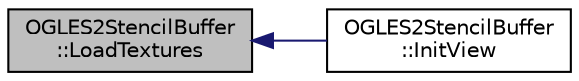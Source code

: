 digraph "OGLES2StencilBuffer::LoadTextures"
{
  edge [fontname="Helvetica",fontsize="10",labelfontname="Helvetica",labelfontsize="10"];
  node [fontname="Helvetica",fontsize="10",shape=record];
  rankdir="LR";
  Node1 [label="OGLES2StencilBuffer\l::LoadTextures",height=0.2,width=0.4,color="black", fillcolor="grey75", style="filled", fontcolor="black"];
  Node1 -> Node2 [dir="back",color="midnightblue",fontsize="10",style="solid",fontname="Helvetica"];
  Node2 [label="OGLES2StencilBuffer\l::InitView",height=0.2,width=0.4,color="black", fillcolor="white", style="filled",URL="$class_o_g_l_e_s2_stencil_buffer.html#a8cadbc1bc5640324d75090e8b50fc5d9"];
}
